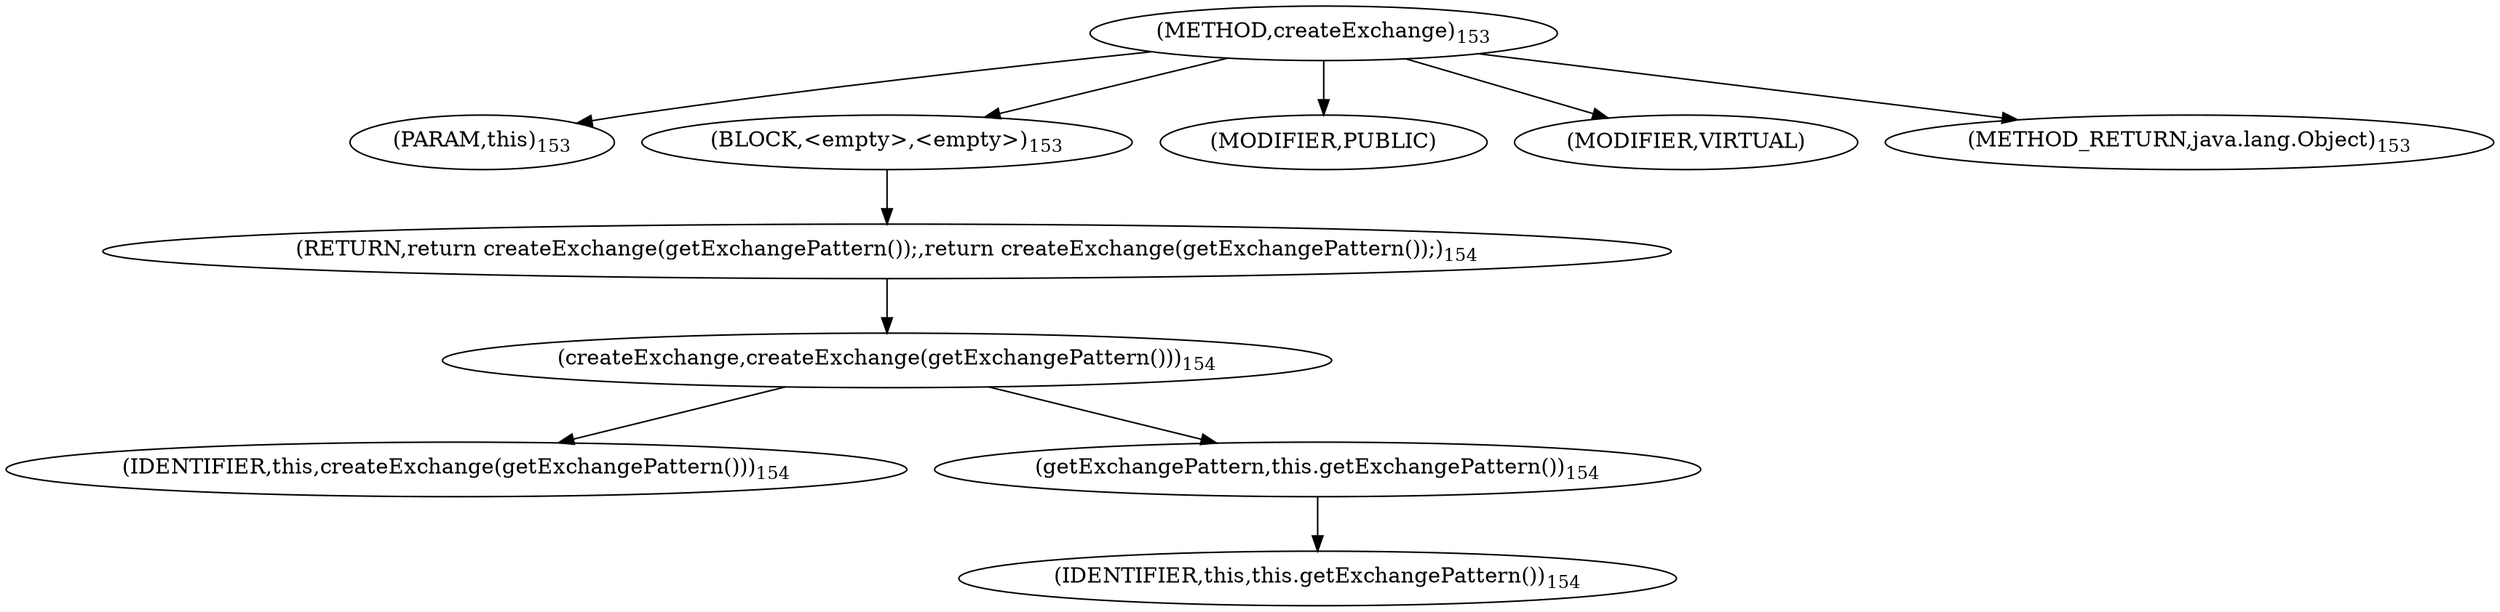 digraph "createExchange" {  
"374" [label = <(METHOD,createExchange)<SUB>153</SUB>> ]
"26" [label = <(PARAM,this)<SUB>153</SUB>> ]
"375" [label = <(BLOCK,&lt;empty&gt;,&lt;empty&gt;)<SUB>153</SUB>> ]
"376" [label = <(RETURN,return createExchange(getExchangePattern());,return createExchange(getExchangePattern());)<SUB>154</SUB>> ]
"377" [label = <(createExchange,createExchange(getExchangePattern()))<SUB>154</SUB>> ]
"27" [label = <(IDENTIFIER,this,createExchange(getExchangePattern()))<SUB>154</SUB>> ]
"378" [label = <(getExchangePattern,this.getExchangePattern())<SUB>154</SUB>> ]
"25" [label = <(IDENTIFIER,this,this.getExchangePattern())<SUB>154</SUB>> ]
"379" [label = <(MODIFIER,PUBLIC)> ]
"380" [label = <(MODIFIER,VIRTUAL)> ]
"381" [label = <(METHOD_RETURN,java.lang.Object)<SUB>153</SUB>> ]
  "374" -> "26" 
  "374" -> "375" 
  "374" -> "379" 
  "374" -> "380" 
  "374" -> "381" 
  "375" -> "376" 
  "376" -> "377" 
  "377" -> "27" 
  "377" -> "378" 
  "378" -> "25" 
}
